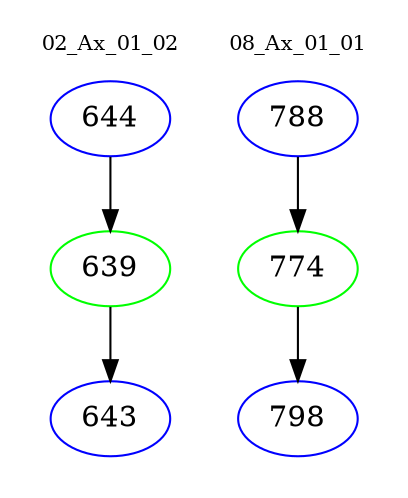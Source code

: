 digraph{
subgraph cluster_0 {
color = white
label = "02_Ax_01_02";
fontsize=10;
T0_644 [label="644", color="blue"]
T0_644 -> T0_639 [color="black"]
T0_639 [label="639", color="green"]
T0_639 -> T0_643 [color="black"]
T0_643 [label="643", color="blue"]
}
subgraph cluster_1 {
color = white
label = "08_Ax_01_01";
fontsize=10;
T1_788 [label="788", color="blue"]
T1_788 -> T1_774 [color="black"]
T1_774 [label="774", color="green"]
T1_774 -> T1_798 [color="black"]
T1_798 [label="798", color="blue"]
}
}

